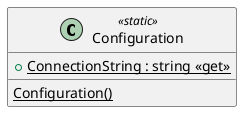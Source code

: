 @startuml
class Configuration <<static>> {
    {static} Configuration()
    + {static} ConnectionString : string <<get>>
}
@enduml
